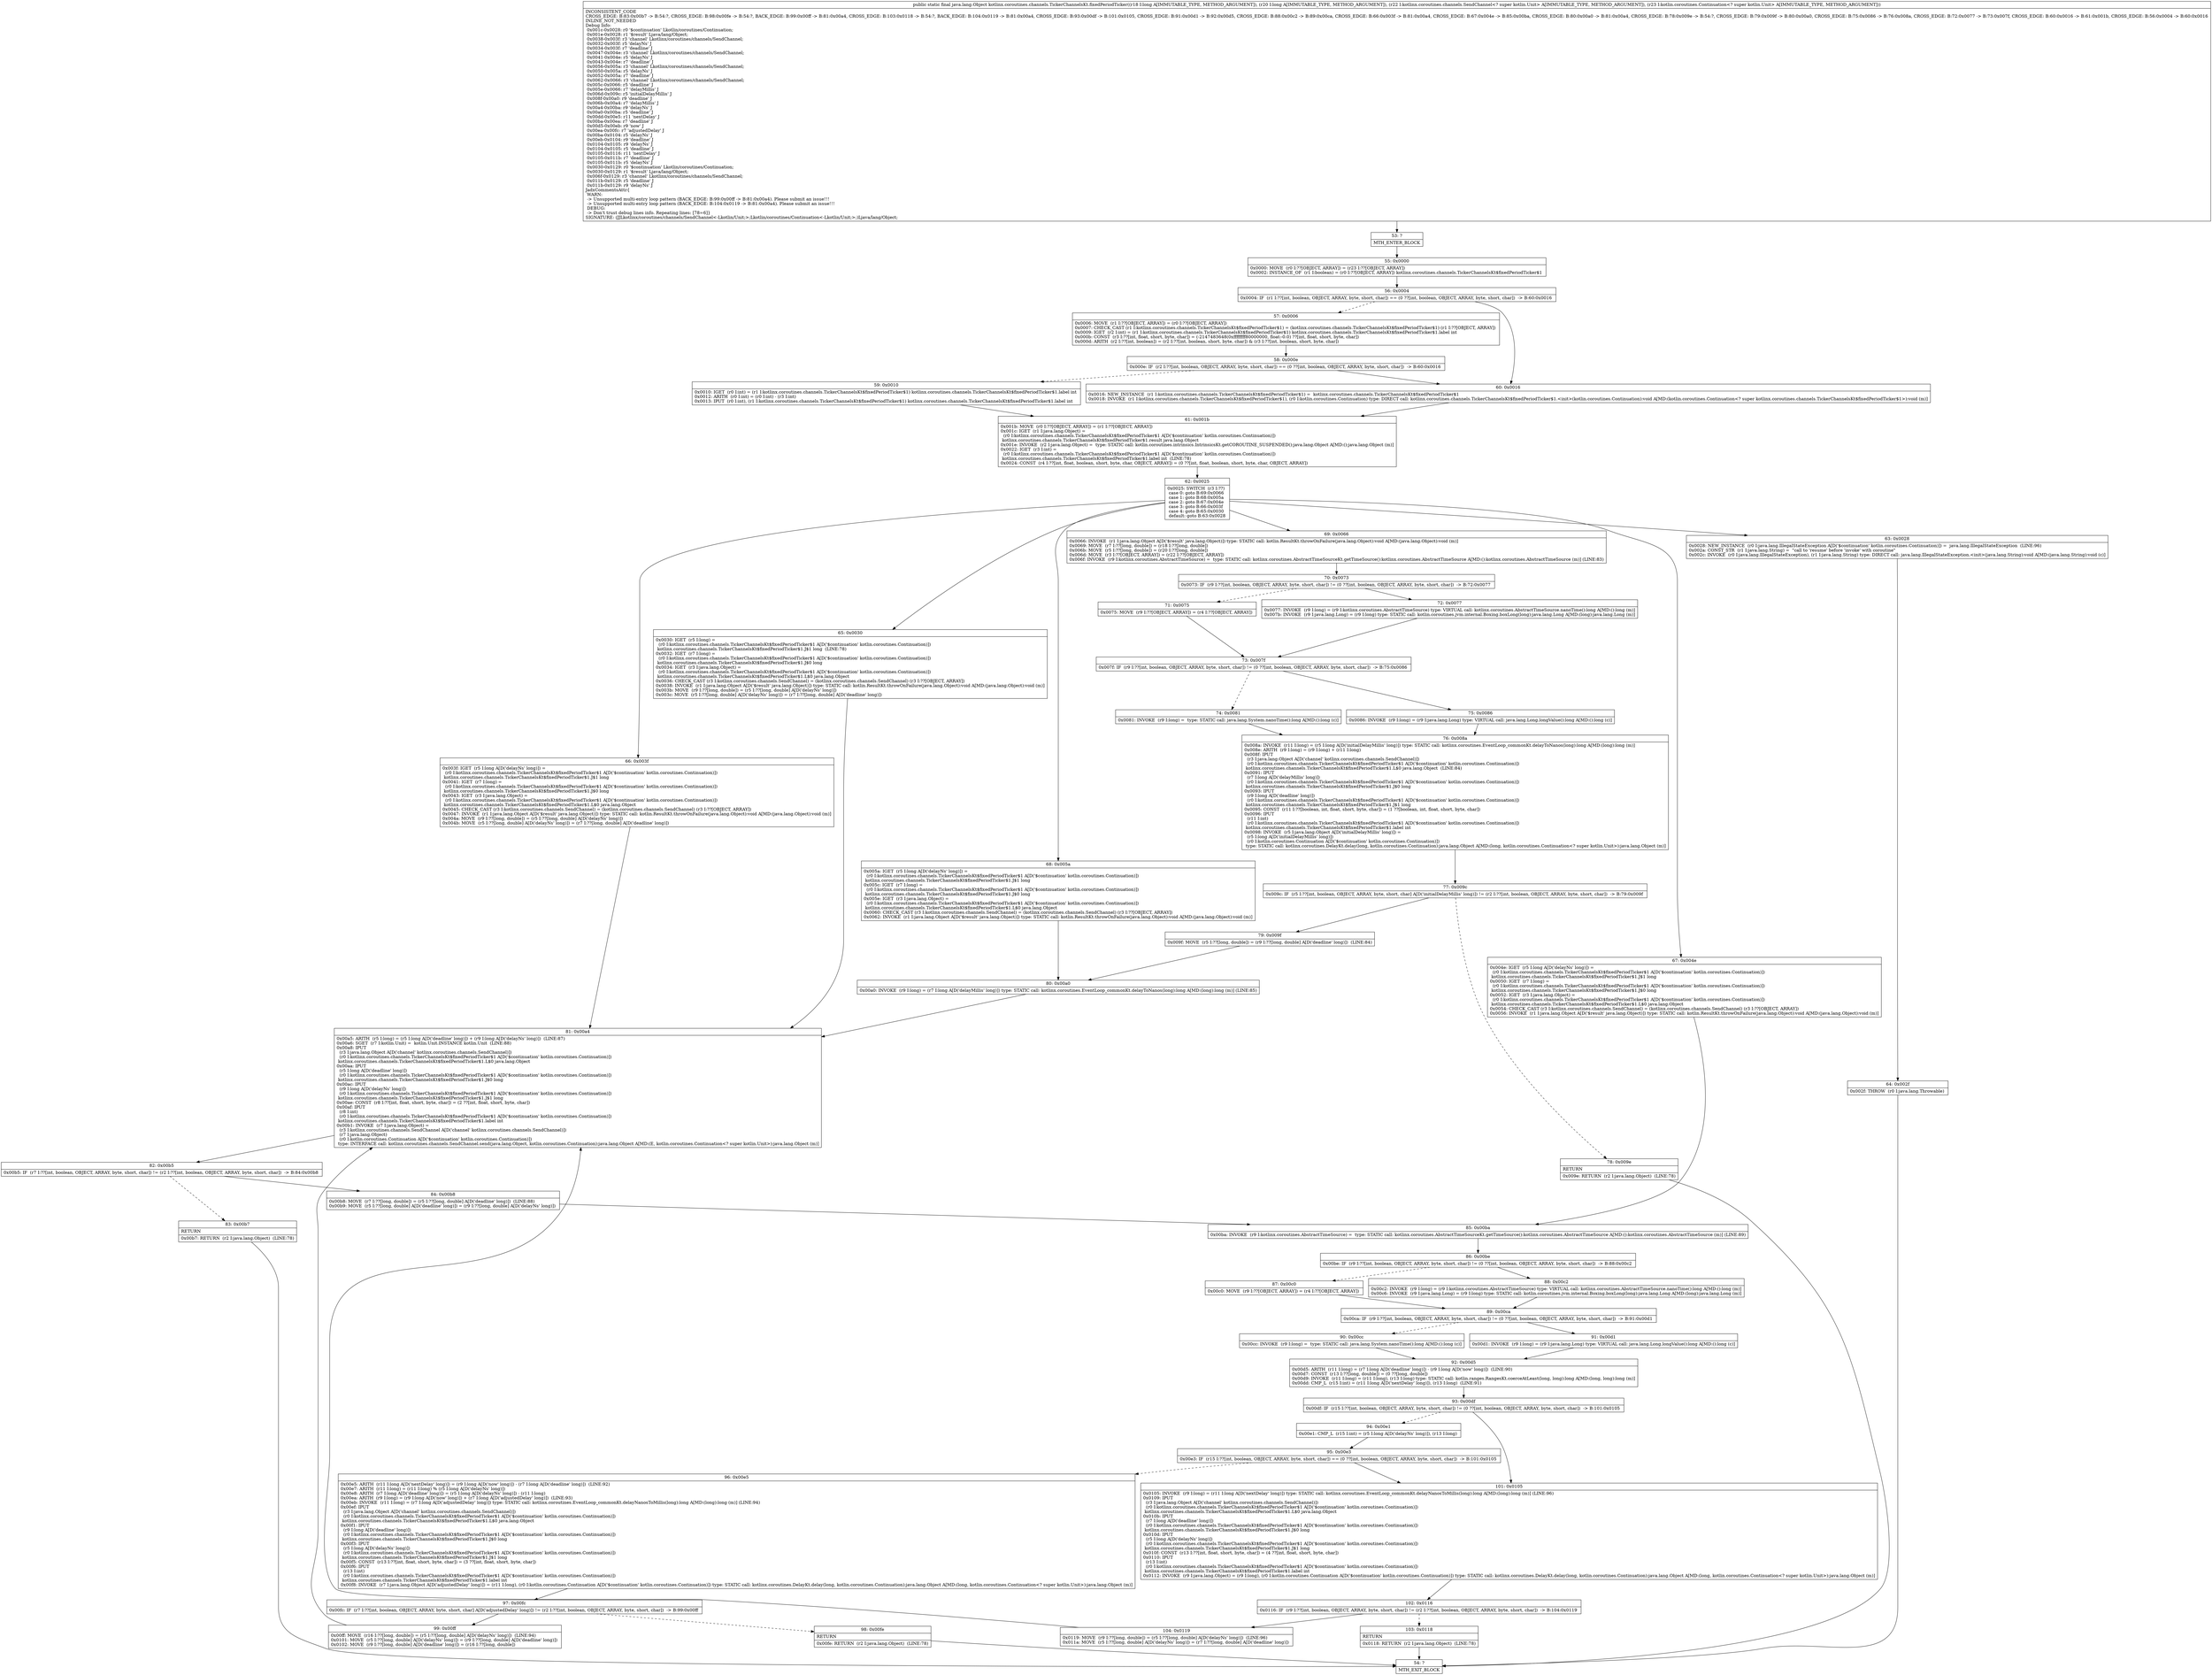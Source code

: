 digraph "CFG forkotlinx.coroutines.channels.TickerChannelsKt.fixedPeriodTicker(JJLkotlinx\/coroutines\/channels\/SendChannel;Lkotlin\/coroutines\/Continuation;)Ljava\/lang\/Object;" {
Node_53 [shape=record,label="{53\:\ ?|MTH_ENTER_BLOCK\l}"];
Node_55 [shape=record,label="{55\:\ 0x0000|0x0000: MOVE  (r0 I:??[OBJECT, ARRAY]) = (r23 I:??[OBJECT, ARRAY]) \l0x0002: INSTANCE_OF  (r1 I:boolean) = (r0 I:??[OBJECT, ARRAY]) kotlinx.coroutines.channels.TickerChannelsKt$fixedPeriodTicker$1 \l}"];
Node_56 [shape=record,label="{56\:\ 0x0004|0x0004: IF  (r1 I:??[int, boolean, OBJECT, ARRAY, byte, short, char]) == (0 ??[int, boolean, OBJECT, ARRAY, byte, short, char])  \-\> B:60:0x0016 \l}"];
Node_57 [shape=record,label="{57\:\ 0x0006|0x0006: MOVE  (r1 I:??[OBJECT, ARRAY]) = (r0 I:??[OBJECT, ARRAY]) \l0x0007: CHECK_CAST (r1 I:kotlinx.coroutines.channels.TickerChannelsKt$fixedPeriodTicker$1) = (kotlinx.coroutines.channels.TickerChannelsKt$fixedPeriodTicker$1) (r1 I:??[OBJECT, ARRAY]) \l0x0009: IGET  (r2 I:int) = (r1 I:kotlinx.coroutines.channels.TickerChannelsKt$fixedPeriodTicker$1) kotlinx.coroutines.channels.TickerChannelsKt$fixedPeriodTicker$1.label int \l0x000b: CONST  (r3 I:??[int, float, short, byte, char]) = (\-2147483648(0xffffffff80000000, float:\-0.0) ??[int, float, short, byte, char]) \l0x000d: ARITH  (r2 I:??[int, boolean]) = (r2 I:??[int, boolean, short, byte, char]) & (r3 I:??[int, boolean, short, byte, char]) \l}"];
Node_58 [shape=record,label="{58\:\ 0x000e|0x000e: IF  (r2 I:??[int, boolean, OBJECT, ARRAY, byte, short, char]) == (0 ??[int, boolean, OBJECT, ARRAY, byte, short, char])  \-\> B:60:0x0016 \l}"];
Node_59 [shape=record,label="{59\:\ 0x0010|0x0010: IGET  (r0 I:int) = (r1 I:kotlinx.coroutines.channels.TickerChannelsKt$fixedPeriodTicker$1) kotlinx.coroutines.channels.TickerChannelsKt$fixedPeriodTicker$1.label int \l0x0012: ARITH  (r0 I:int) = (r0 I:int) \- (r3 I:int) \l0x0013: IPUT  (r0 I:int), (r1 I:kotlinx.coroutines.channels.TickerChannelsKt$fixedPeriodTicker$1) kotlinx.coroutines.channels.TickerChannelsKt$fixedPeriodTicker$1.label int \l}"];
Node_61 [shape=record,label="{61\:\ 0x001b|0x001b: MOVE  (r0 I:??[OBJECT, ARRAY]) = (r1 I:??[OBJECT, ARRAY]) \l0x001c: IGET  (r1 I:java.lang.Object) = \l  (r0 I:kotlinx.coroutines.channels.TickerChannelsKt$fixedPeriodTicker$1 A[D('$continuation' kotlin.coroutines.Continuation)])\l kotlinx.coroutines.channels.TickerChannelsKt$fixedPeriodTicker$1.result java.lang.Object \l0x001e: INVOKE  (r2 I:java.lang.Object) =  type: STATIC call: kotlin.coroutines.intrinsics.IntrinsicsKt.getCOROUTINE_SUSPENDED():java.lang.Object A[MD:():java.lang.Object (m)]\l0x0022: IGET  (r3 I:int) = \l  (r0 I:kotlinx.coroutines.channels.TickerChannelsKt$fixedPeriodTicker$1 A[D('$continuation' kotlin.coroutines.Continuation)])\l kotlinx.coroutines.channels.TickerChannelsKt$fixedPeriodTicker$1.label int  (LINE:78)\l0x0024: CONST  (r4 I:??[int, float, boolean, short, byte, char, OBJECT, ARRAY]) = (0 ??[int, float, boolean, short, byte, char, OBJECT, ARRAY]) \l}"];
Node_62 [shape=record,label="{62\:\ 0x0025|0x0025: SWITCH  (r3 I:??)\l case 0: goto B:69:0x0066\l case 1: goto B:68:0x005a\l case 2: goto B:67:0x004e\l case 3: goto B:66:0x003f\l case 4: goto B:65:0x0030\l default: goto B:63:0x0028 \l}"];
Node_63 [shape=record,label="{63\:\ 0x0028|0x0028: NEW_INSTANCE  (r0 I:java.lang.IllegalStateException A[D('$continuation' kotlin.coroutines.Continuation)]) =  java.lang.IllegalStateException  (LINE:96)\l0x002a: CONST_STR  (r1 I:java.lang.String) =  \"call to 'resume' before 'invoke' with coroutine\" \l0x002c: INVOKE  (r0 I:java.lang.IllegalStateException), (r1 I:java.lang.String) type: DIRECT call: java.lang.IllegalStateException.\<init\>(java.lang.String):void A[MD:(java.lang.String):void (c)]\l}"];
Node_64 [shape=record,label="{64\:\ 0x002f|0x002f: THROW  (r0 I:java.lang.Throwable) \l}"];
Node_54 [shape=record,label="{54\:\ ?|MTH_EXIT_BLOCK\l}"];
Node_65 [shape=record,label="{65\:\ 0x0030|0x0030: IGET  (r5 I:long) = \l  (r0 I:kotlinx.coroutines.channels.TickerChannelsKt$fixedPeriodTicker$1 A[D('$continuation' kotlin.coroutines.Continuation)])\l kotlinx.coroutines.channels.TickerChannelsKt$fixedPeriodTicker$1.J$1 long  (LINE:78)\l0x0032: IGET  (r7 I:long) = \l  (r0 I:kotlinx.coroutines.channels.TickerChannelsKt$fixedPeriodTicker$1 A[D('$continuation' kotlin.coroutines.Continuation)])\l kotlinx.coroutines.channels.TickerChannelsKt$fixedPeriodTicker$1.J$0 long \l0x0034: IGET  (r3 I:java.lang.Object) = \l  (r0 I:kotlinx.coroutines.channels.TickerChannelsKt$fixedPeriodTicker$1 A[D('$continuation' kotlin.coroutines.Continuation)])\l kotlinx.coroutines.channels.TickerChannelsKt$fixedPeriodTicker$1.L$0 java.lang.Object \l0x0036: CHECK_CAST (r3 I:kotlinx.coroutines.channels.SendChannel) = (kotlinx.coroutines.channels.SendChannel) (r3 I:??[OBJECT, ARRAY]) \l0x0038: INVOKE  (r1 I:java.lang.Object A[D('$result' java.lang.Object)]) type: STATIC call: kotlin.ResultKt.throwOnFailure(java.lang.Object):void A[MD:(java.lang.Object):void (m)]\l0x003b: MOVE  (r9 I:??[long, double]) = (r5 I:??[long, double] A[D('delayNs' long)]) \l0x003c: MOVE  (r5 I:??[long, double] A[D('delayNs' long)]) = (r7 I:??[long, double] A[D('deadline' long)]) \l}"];
Node_81 [shape=record,label="{81\:\ 0x00a4|0x00a5: ARITH  (r5 I:long) = (r5 I:long A[D('deadline' long)]) + (r9 I:long A[D('delayNs' long)])  (LINE:87)\l0x00a6: SGET  (r7 I:kotlin.Unit) =  kotlin.Unit.INSTANCE kotlin.Unit  (LINE:88)\l0x00a8: IPUT  \l  (r3 I:java.lang.Object A[D('channel' kotlinx.coroutines.channels.SendChannel)])\l  (r0 I:kotlinx.coroutines.channels.TickerChannelsKt$fixedPeriodTicker$1 A[D('$continuation' kotlin.coroutines.Continuation)])\l kotlinx.coroutines.channels.TickerChannelsKt$fixedPeriodTicker$1.L$0 java.lang.Object \l0x00aa: IPUT  \l  (r5 I:long A[D('deadline' long)])\l  (r0 I:kotlinx.coroutines.channels.TickerChannelsKt$fixedPeriodTicker$1 A[D('$continuation' kotlin.coroutines.Continuation)])\l kotlinx.coroutines.channels.TickerChannelsKt$fixedPeriodTicker$1.J$0 long \l0x00ac: IPUT  \l  (r9 I:long A[D('delayNs' long)])\l  (r0 I:kotlinx.coroutines.channels.TickerChannelsKt$fixedPeriodTicker$1 A[D('$continuation' kotlin.coroutines.Continuation)])\l kotlinx.coroutines.channels.TickerChannelsKt$fixedPeriodTicker$1.J$1 long \l0x00ae: CONST  (r8 I:??[int, float, short, byte, char]) = (2 ??[int, float, short, byte, char]) \l0x00af: IPUT  \l  (r8 I:int)\l  (r0 I:kotlinx.coroutines.channels.TickerChannelsKt$fixedPeriodTicker$1 A[D('$continuation' kotlin.coroutines.Continuation)])\l kotlinx.coroutines.channels.TickerChannelsKt$fixedPeriodTicker$1.label int \l0x00b1: INVOKE  (r7 I:java.lang.Object) = \l  (r3 I:kotlinx.coroutines.channels.SendChannel A[D('channel' kotlinx.coroutines.channels.SendChannel)])\l  (r7 I:java.lang.Object)\l  (r0 I:kotlin.coroutines.Continuation A[D('$continuation' kotlin.coroutines.Continuation)])\l type: INTERFACE call: kotlinx.coroutines.channels.SendChannel.send(java.lang.Object, kotlin.coroutines.Continuation):java.lang.Object A[MD:(E, kotlin.coroutines.Continuation\<? super kotlin.Unit\>):java.lang.Object (m)]\l}"];
Node_82 [shape=record,label="{82\:\ 0x00b5|0x00b5: IF  (r7 I:??[int, boolean, OBJECT, ARRAY, byte, short, char]) != (r2 I:??[int, boolean, OBJECT, ARRAY, byte, short, char])  \-\> B:84:0x00b8 \l}"];
Node_83 [shape=record,label="{83\:\ 0x00b7|RETURN\l|0x00b7: RETURN  (r2 I:java.lang.Object)  (LINE:78)\l}"];
Node_84 [shape=record,label="{84\:\ 0x00b8|0x00b8: MOVE  (r7 I:??[long, double]) = (r5 I:??[long, double] A[D('deadline' long)])  (LINE:88)\l0x00b9: MOVE  (r5 I:??[long, double] A[D('deadline' long)]) = (r9 I:??[long, double] A[D('delayNs' long)]) \l}"];
Node_85 [shape=record,label="{85\:\ 0x00ba|0x00ba: INVOKE  (r9 I:kotlinx.coroutines.AbstractTimeSource) =  type: STATIC call: kotlinx.coroutines.AbstractTimeSourceKt.getTimeSource():kotlinx.coroutines.AbstractTimeSource A[MD:():kotlinx.coroutines.AbstractTimeSource (m)] (LINE:89)\l}"];
Node_86 [shape=record,label="{86\:\ 0x00be|0x00be: IF  (r9 I:??[int, boolean, OBJECT, ARRAY, byte, short, char]) != (0 ??[int, boolean, OBJECT, ARRAY, byte, short, char])  \-\> B:88:0x00c2 \l}"];
Node_87 [shape=record,label="{87\:\ 0x00c0|0x00c0: MOVE  (r9 I:??[OBJECT, ARRAY]) = (r4 I:??[OBJECT, ARRAY]) \l}"];
Node_89 [shape=record,label="{89\:\ 0x00ca|0x00ca: IF  (r9 I:??[int, boolean, OBJECT, ARRAY, byte, short, char]) != (0 ??[int, boolean, OBJECT, ARRAY, byte, short, char])  \-\> B:91:0x00d1 \l}"];
Node_90 [shape=record,label="{90\:\ 0x00cc|0x00cc: INVOKE  (r9 I:long) =  type: STATIC call: java.lang.System.nanoTime():long A[MD:():long (c)]\l}"];
Node_92 [shape=record,label="{92\:\ 0x00d5|0x00d5: ARITH  (r11 I:long) = (r7 I:long A[D('deadline' long)]) \- (r9 I:long A[D('now' long)])  (LINE:90)\l0x00d7: CONST  (r13 I:??[long, double]) = (0 ??[long, double]) \l0x00d9: INVOKE  (r11 I:long) = (r11 I:long), (r13 I:long) type: STATIC call: kotlin.ranges.RangesKt.coerceAtLeast(long, long):long A[MD:(long, long):long (m)]\l0x00dd: CMP_L  (r15 I:int) = (r11 I:long A[D('nextDelay' long)]), (r13 I:long)  (LINE:91)\l}"];
Node_93 [shape=record,label="{93\:\ 0x00df|0x00df: IF  (r15 I:??[int, boolean, OBJECT, ARRAY, byte, short, char]) != (0 ??[int, boolean, OBJECT, ARRAY, byte, short, char])  \-\> B:101:0x0105 \l}"];
Node_94 [shape=record,label="{94\:\ 0x00e1|0x00e1: CMP_L  (r15 I:int) = (r5 I:long A[D('delayNs' long)]), (r13 I:long) \l}"];
Node_95 [shape=record,label="{95\:\ 0x00e3|0x00e3: IF  (r15 I:??[int, boolean, OBJECT, ARRAY, byte, short, char]) == (0 ??[int, boolean, OBJECT, ARRAY, byte, short, char])  \-\> B:101:0x0105 \l}"];
Node_96 [shape=record,label="{96\:\ 0x00e5|0x00e5: ARITH  (r11 I:long A[D('nextDelay' long)]) = (r9 I:long A[D('now' long)]) \- (r7 I:long A[D('deadline' long)])  (LINE:92)\l0x00e7: ARITH  (r11 I:long) = (r11 I:long) % (r5 I:long A[D('delayNs' long)]) \l0x00e8: ARITH  (r7 I:long A[D('deadline' long)]) = (r5 I:long A[D('delayNs' long)]) \- (r11 I:long) \l0x00ea: ARITH  (r9 I:long) = (r9 I:long A[D('now' long)]) + (r7 I:long A[D('adjustedDelay' long)])  (LINE:93)\l0x00eb: INVOKE  (r11 I:long) = (r7 I:long A[D('adjustedDelay' long)]) type: STATIC call: kotlinx.coroutines.EventLoop_commonKt.delayNanosToMillis(long):long A[MD:(long):long (m)] (LINE:94)\l0x00ef: IPUT  \l  (r3 I:java.lang.Object A[D('channel' kotlinx.coroutines.channels.SendChannel)])\l  (r0 I:kotlinx.coroutines.channels.TickerChannelsKt$fixedPeriodTicker$1 A[D('$continuation' kotlin.coroutines.Continuation)])\l kotlinx.coroutines.channels.TickerChannelsKt$fixedPeriodTicker$1.L$0 java.lang.Object \l0x00f1: IPUT  \l  (r9 I:long A[D('deadline' long)])\l  (r0 I:kotlinx.coroutines.channels.TickerChannelsKt$fixedPeriodTicker$1 A[D('$continuation' kotlin.coroutines.Continuation)])\l kotlinx.coroutines.channels.TickerChannelsKt$fixedPeriodTicker$1.J$0 long \l0x00f3: IPUT  \l  (r5 I:long A[D('delayNs' long)])\l  (r0 I:kotlinx.coroutines.channels.TickerChannelsKt$fixedPeriodTicker$1 A[D('$continuation' kotlin.coroutines.Continuation)])\l kotlinx.coroutines.channels.TickerChannelsKt$fixedPeriodTicker$1.J$1 long \l0x00f5: CONST  (r13 I:??[int, float, short, byte, char]) = (3 ??[int, float, short, byte, char]) \l0x00f6: IPUT  \l  (r13 I:int)\l  (r0 I:kotlinx.coroutines.channels.TickerChannelsKt$fixedPeriodTicker$1 A[D('$continuation' kotlin.coroutines.Continuation)])\l kotlinx.coroutines.channels.TickerChannelsKt$fixedPeriodTicker$1.label int \l0x00f8: INVOKE  (r7 I:java.lang.Object A[D('adjustedDelay' long)]) = (r11 I:long), (r0 I:kotlin.coroutines.Continuation A[D('$continuation' kotlin.coroutines.Continuation)]) type: STATIC call: kotlinx.coroutines.DelayKt.delay(long, kotlin.coroutines.Continuation):java.lang.Object A[MD:(long, kotlin.coroutines.Continuation\<? super kotlin.Unit\>):java.lang.Object (m)]\l}"];
Node_97 [shape=record,label="{97\:\ 0x00fc|0x00fc: IF  (r7 I:??[int, boolean, OBJECT, ARRAY, byte, short, char] A[D('adjustedDelay' long)]) != (r2 I:??[int, boolean, OBJECT, ARRAY, byte, short, char])  \-\> B:99:0x00ff \l}"];
Node_98 [shape=record,label="{98\:\ 0x00fe|RETURN\l|0x00fe: RETURN  (r2 I:java.lang.Object)  (LINE:78)\l}"];
Node_99 [shape=record,label="{99\:\ 0x00ff|0x00ff: MOVE  (r16 I:??[long, double]) = (r5 I:??[long, double] A[D('delayNs' long)])  (LINE:94)\l0x0101: MOVE  (r5 I:??[long, double] A[D('delayNs' long)]) = (r9 I:??[long, double] A[D('deadline' long)]) \l0x0102: MOVE  (r9 I:??[long, double] A[D('deadline' long)]) = (r16 I:??[long, double]) \l}"];
Node_101 [shape=record,label="{101\:\ 0x0105|0x0105: INVOKE  (r9 I:long) = (r11 I:long A[D('nextDelay' long)]) type: STATIC call: kotlinx.coroutines.EventLoop_commonKt.delayNanosToMillis(long):long A[MD:(long):long (m)] (LINE:96)\l0x0109: IPUT  \l  (r3 I:java.lang.Object A[D('channel' kotlinx.coroutines.channels.SendChannel)])\l  (r0 I:kotlinx.coroutines.channels.TickerChannelsKt$fixedPeriodTicker$1 A[D('$continuation' kotlin.coroutines.Continuation)])\l kotlinx.coroutines.channels.TickerChannelsKt$fixedPeriodTicker$1.L$0 java.lang.Object \l0x010b: IPUT  \l  (r7 I:long A[D('deadline' long)])\l  (r0 I:kotlinx.coroutines.channels.TickerChannelsKt$fixedPeriodTicker$1 A[D('$continuation' kotlin.coroutines.Continuation)])\l kotlinx.coroutines.channels.TickerChannelsKt$fixedPeriodTicker$1.J$0 long \l0x010d: IPUT  \l  (r5 I:long A[D('delayNs' long)])\l  (r0 I:kotlinx.coroutines.channels.TickerChannelsKt$fixedPeriodTicker$1 A[D('$continuation' kotlin.coroutines.Continuation)])\l kotlinx.coroutines.channels.TickerChannelsKt$fixedPeriodTicker$1.J$1 long \l0x010f: CONST  (r13 I:??[int, float, short, byte, char]) = (4 ??[int, float, short, byte, char]) \l0x0110: IPUT  \l  (r13 I:int)\l  (r0 I:kotlinx.coroutines.channels.TickerChannelsKt$fixedPeriodTicker$1 A[D('$continuation' kotlin.coroutines.Continuation)])\l kotlinx.coroutines.channels.TickerChannelsKt$fixedPeriodTicker$1.label int \l0x0112: INVOKE  (r9 I:java.lang.Object) = (r9 I:long), (r0 I:kotlin.coroutines.Continuation A[D('$continuation' kotlin.coroutines.Continuation)]) type: STATIC call: kotlinx.coroutines.DelayKt.delay(long, kotlin.coroutines.Continuation):java.lang.Object A[MD:(long, kotlin.coroutines.Continuation\<? super kotlin.Unit\>):java.lang.Object (m)]\l}"];
Node_102 [shape=record,label="{102\:\ 0x0116|0x0116: IF  (r9 I:??[int, boolean, OBJECT, ARRAY, byte, short, char]) != (r2 I:??[int, boolean, OBJECT, ARRAY, byte, short, char])  \-\> B:104:0x0119 \l}"];
Node_103 [shape=record,label="{103\:\ 0x0118|RETURN\l|0x0118: RETURN  (r2 I:java.lang.Object)  (LINE:78)\l}"];
Node_104 [shape=record,label="{104\:\ 0x0119|0x0119: MOVE  (r9 I:??[long, double]) = (r5 I:??[long, double] A[D('delayNs' long)])  (LINE:96)\l0x011a: MOVE  (r5 I:??[long, double] A[D('delayNs' long)]) = (r7 I:??[long, double] A[D('deadline' long)]) \l}"];
Node_91 [shape=record,label="{91\:\ 0x00d1|0x00d1: INVOKE  (r9 I:long) = (r9 I:java.lang.Long) type: VIRTUAL call: java.lang.Long.longValue():long A[MD:():long (c)]\l}"];
Node_88 [shape=record,label="{88\:\ 0x00c2|0x00c2: INVOKE  (r9 I:long) = (r9 I:kotlinx.coroutines.AbstractTimeSource) type: VIRTUAL call: kotlinx.coroutines.AbstractTimeSource.nanoTime():long A[MD:():long (m)]\l0x00c6: INVOKE  (r9 I:java.lang.Long) = (r9 I:long) type: STATIC call: kotlin.coroutines.jvm.internal.Boxing.boxLong(long):java.lang.Long A[MD:(long):java.lang.Long (m)]\l}"];
Node_66 [shape=record,label="{66\:\ 0x003f|0x003f: IGET  (r5 I:long A[D('delayNs' long)]) = \l  (r0 I:kotlinx.coroutines.channels.TickerChannelsKt$fixedPeriodTicker$1 A[D('$continuation' kotlin.coroutines.Continuation)])\l kotlinx.coroutines.channels.TickerChannelsKt$fixedPeriodTicker$1.J$1 long \l0x0041: IGET  (r7 I:long) = \l  (r0 I:kotlinx.coroutines.channels.TickerChannelsKt$fixedPeriodTicker$1 A[D('$continuation' kotlin.coroutines.Continuation)])\l kotlinx.coroutines.channels.TickerChannelsKt$fixedPeriodTicker$1.J$0 long \l0x0043: IGET  (r3 I:java.lang.Object) = \l  (r0 I:kotlinx.coroutines.channels.TickerChannelsKt$fixedPeriodTicker$1 A[D('$continuation' kotlin.coroutines.Continuation)])\l kotlinx.coroutines.channels.TickerChannelsKt$fixedPeriodTicker$1.L$0 java.lang.Object \l0x0045: CHECK_CAST (r3 I:kotlinx.coroutines.channels.SendChannel) = (kotlinx.coroutines.channels.SendChannel) (r3 I:??[OBJECT, ARRAY]) \l0x0047: INVOKE  (r1 I:java.lang.Object A[D('$result' java.lang.Object)]) type: STATIC call: kotlin.ResultKt.throwOnFailure(java.lang.Object):void A[MD:(java.lang.Object):void (m)]\l0x004a: MOVE  (r9 I:??[long, double]) = (r5 I:??[long, double] A[D('delayNs' long)]) \l0x004b: MOVE  (r5 I:??[long, double] A[D('delayNs' long)]) = (r7 I:??[long, double] A[D('deadline' long)]) \l}"];
Node_67 [shape=record,label="{67\:\ 0x004e|0x004e: IGET  (r5 I:long A[D('delayNs' long)]) = \l  (r0 I:kotlinx.coroutines.channels.TickerChannelsKt$fixedPeriodTicker$1 A[D('$continuation' kotlin.coroutines.Continuation)])\l kotlinx.coroutines.channels.TickerChannelsKt$fixedPeriodTicker$1.J$1 long \l0x0050: IGET  (r7 I:long) = \l  (r0 I:kotlinx.coroutines.channels.TickerChannelsKt$fixedPeriodTicker$1 A[D('$continuation' kotlin.coroutines.Continuation)])\l kotlinx.coroutines.channels.TickerChannelsKt$fixedPeriodTicker$1.J$0 long \l0x0052: IGET  (r3 I:java.lang.Object) = \l  (r0 I:kotlinx.coroutines.channels.TickerChannelsKt$fixedPeriodTicker$1 A[D('$continuation' kotlin.coroutines.Continuation)])\l kotlinx.coroutines.channels.TickerChannelsKt$fixedPeriodTicker$1.L$0 java.lang.Object \l0x0054: CHECK_CAST (r3 I:kotlinx.coroutines.channels.SendChannel) = (kotlinx.coroutines.channels.SendChannel) (r3 I:??[OBJECT, ARRAY]) \l0x0056: INVOKE  (r1 I:java.lang.Object A[D('$result' java.lang.Object)]) type: STATIC call: kotlin.ResultKt.throwOnFailure(java.lang.Object):void A[MD:(java.lang.Object):void (m)]\l}"];
Node_68 [shape=record,label="{68\:\ 0x005a|0x005a: IGET  (r5 I:long A[D('delayNs' long)]) = \l  (r0 I:kotlinx.coroutines.channels.TickerChannelsKt$fixedPeriodTicker$1 A[D('$continuation' kotlin.coroutines.Continuation)])\l kotlinx.coroutines.channels.TickerChannelsKt$fixedPeriodTicker$1.J$1 long \l0x005c: IGET  (r7 I:long) = \l  (r0 I:kotlinx.coroutines.channels.TickerChannelsKt$fixedPeriodTicker$1 A[D('$continuation' kotlin.coroutines.Continuation)])\l kotlinx.coroutines.channels.TickerChannelsKt$fixedPeriodTicker$1.J$0 long \l0x005e: IGET  (r3 I:java.lang.Object) = \l  (r0 I:kotlinx.coroutines.channels.TickerChannelsKt$fixedPeriodTicker$1 A[D('$continuation' kotlin.coroutines.Continuation)])\l kotlinx.coroutines.channels.TickerChannelsKt$fixedPeriodTicker$1.L$0 java.lang.Object \l0x0060: CHECK_CAST (r3 I:kotlinx.coroutines.channels.SendChannel) = (kotlinx.coroutines.channels.SendChannel) (r3 I:??[OBJECT, ARRAY]) \l0x0062: INVOKE  (r1 I:java.lang.Object A[D('$result' java.lang.Object)]) type: STATIC call: kotlin.ResultKt.throwOnFailure(java.lang.Object):void A[MD:(java.lang.Object):void (m)]\l}"];
Node_80 [shape=record,label="{80\:\ 0x00a0|0x00a0: INVOKE  (r9 I:long) = (r7 I:long A[D('delayMillis' long)]) type: STATIC call: kotlinx.coroutines.EventLoop_commonKt.delayToNanos(long):long A[MD:(long):long (m)] (LINE:85)\l}"];
Node_69 [shape=record,label="{69\:\ 0x0066|0x0066: INVOKE  (r1 I:java.lang.Object A[D('$result' java.lang.Object)]) type: STATIC call: kotlin.ResultKt.throwOnFailure(java.lang.Object):void A[MD:(java.lang.Object):void (m)]\l0x0069: MOVE  (r7 I:??[long, double]) = (r18 I:??[long, double]) \l0x006b: MOVE  (r5 I:??[long, double]) = (r20 I:??[long, double]) \l0x006d: MOVE  (r3 I:??[OBJECT, ARRAY]) = (r22 I:??[OBJECT, ARRAY]) \l0x006f: INVOKE  (r9 I:kotlinx.coroutines.AbstractTimeSource) =  type: STATIC call: kotlinx.coroutines.AbstractTimeSourceKt.getTimeSource():kotlinx.coroutines.AbstractTimeSource A[MD:():kotlinx.coroutines.AbstractTimeSource (m)] (LINE:83)\l}"];
Node_70 [shape=record,label="{70\:\ 0x0073|0x0073: IF  (r9 I:??[int, boolean, OBJECT, ARRAY, byte, short, char]) != (0 ??[int, boolean, OBJECT, ARRAY, byte, short, char])  \-\> B:72:0x0077 \l}"];
Node_71 [shape=record,label="{71\:\ 0x0075|0x0075: MOVE  (r9 I:??[OBJECT, ARRAY]) = (r4 I:??[OBJECT, ARRAY]) \l}"];
Node_73 [shape=record,label="{73\:\ 0x007f|0x007f: IF  (r9 I:??[int, boolean, OBJECT, ARRAY, byte, short, char]) != (0 ??[int, boolean, OBJECT, ARRAY, byte, short, char])  \-\> B:75:0x0086 \l}"];
Node_74 [shape=record,label="{74\:\ 0x0081|0x0081: INVOKE  (r9 I:long) =  type: STATIC call: java.lang.System.nanoTime():long A[MD:():long (c)]\l}"];
Node_76 [shape=record,label="{76\:\ 0x008a|0x008a: INVOKE  (r11 I:long) = (r5 I:long A[D('initialDelayMillis' long)]) type: STATIC call: kotlinx.coroutines.EventLoop_commonKt.delayToNanos(long):long A[MD:(long):long (m)]\l0x008e: ARITH  (r9 I:long) = (r9 I:long) + (r11 I:long) \l0x008f: IPUT  \l  (r3 I:java.lang.Object A[D('channel' kotlinx.coroutines.channels.SendChannel)])\l  (r0 I:kotlinx.coroutines.channels.TickerChannelsKt$fixedPeriodTicker$1 A[D('$continuation' kotlin.coroutines.Continuation)])\l kotlinx.coroutines.channels.TickerChannelsKt$fixedPeriodTicker$1.L$0 java.lang.Object  (LINE:84)\l0x0091: IPUT  \l  (r7 I:long A[D('delayMillis' long)])\l  (r0 I:kotlinx.coroutines.channels.TickerChannelsKt$fixedPeriodTicker$1 A[D('$continuation' kotlin.coroutines.Continuation)])\l kotlinx.coroutines.channels.TickerChannelsKt$fixedPeriodTicker$1.J$0 long \l0x0093: IPUT  \l  (r9 I:long A[D('deadline' long)])\l  (r0 I:kotlinx.coroutines.channels.TickerChannelsKt$fixedPeriodTicker$1 A[D('$continuation' kotlin.coroutines.Continuation)])\l kotlinx.coroutines.channels.TickerChannelsKt$fixedPeriodTicker$1.J$1 long \l0x0095: CONST  (r11 I:??[boolean, int, float, short, byte, char]) = (1 ??[boolean, int, float, short, byte, char]) \l0x0096: IPUT  \l  (r11 I:int)\l  (r0 I:kotlinx.coroutines.channels.TickerChannelsKt$fixedPeriodTicker$1 A[D('$continuation' kotlin.coroutines.Continuation)])\l kotlinx.coroutines.channels.TickerChannelsKt$fixedPeriodTicker$1.label int \l0x0098: INVOKE  (r5 I:java.lang.Object A[D('initialDelayMillis' long)]) = \l  (r5 I:long A[D('initialDelayMillis' long)])\l  (r0 I:kotlin.coroutines.Continuation A[D('$continuation' kotlin.coroutines.Continuation)])\l type: STATIC call: kotlinx.coroutines.DelayKt.delay(long, kotlin.coroutines.Continuation):java.lang.Object A[MD:(long, kotlin.coroutines.Continuation\<? super kotlin.Unit\>):java.lang.Object (m)]\l}"];
Node_77 [shape=record,label="{77\:\ 0x009c|0x009c: IF  (r5 I:??[int, boolean, OBJECT, ARRAY, byte, short, char] A[D('initialDelayMillis' long)]) != (r2 I:??[int, boolean, OBJECT, ARRAY, byte, short, char])  \-\> B:79:0x009f \l}"];
Node_78 [shape=record,label="{78\:\ 0x009e|RETURN\l|0x009e: RETURN  (r2 I:java.lang.Object)  (LINE:78)\l}"];
Node_79 [shape=record,label="{79\:\ 0x009f|0x009f: MOVE  (r5 I:??[long, double]) = (r9 I:??[long, double] A[D('deadline' long)])  (LINE:84)\l}"];
Node_75 [shape=record,label="{75\:\ 0x0086|0x0086: INVOKE  (r9 I:long) = (r9 I:java.lang.Long) type: VIRTUAL call: java.lang.Long.longValue():long A[MD:():long (c)]\l}"];
Node_72 [shape=record,label="{72\:\ 0x0077|0x0077: INVOKE  (r9 I:long) = (r9 I:kotlinx.coroutines.AbstractTimeSource) type: VIRTUAL call: kotlinx.coroutines.AbstractTimeSource.nanoTime():long A[MD:():long (m)]\l0x007b: INVOKE  (r9 I:java.lang.Long) = (r9 I:long) type: STATIC call: kotlin.coroutines.jvm.internal.Boxing.boxLong(long):java.lang.Long A[MD:(long):java.lang.Long (m)]\l}"];
Node_60 [shape=record,label="{60\:\ 0x0016|0x0016: NEW_INSTANCE  (r1 I:kotlinx.coroutines.channels.TickerChannelsKt$fixedPeriodTicker$1) =  kotlinx.coroutines.channels.TickerChannelsKt$fixedPeriodTicker$1 \l0x0018: INVOKE  (r1 I:kotlinx.coroutines.channels.TickerChannelsKt$fixedPeriodTicker$1), (r0 I:kotlin.coroutines.Continuation) type: DIRECT call: kotlinx.coroutines.channels.TickerChannelsKt$fixedPeriodTicker$1.\<init\>(kotlin.coroutines.Continuation):void A[MD:(kotlin.coroutines.Continuation\<? super kotlinx.coroutines.channels.TickerChannelsKt$fixedPeriodTicker$1\>):void (m)]\l}"];
MethodNode[shape=record,label="{public static final java.lang.Object kotlinx.coroutines.channels.TickerChannelsKt.fixedPeriodTicker((r18 I:long A[IMMUTABLE_TYPE, METHOD_ARGUMENT]), (r20 I:long A[IMMUTABLE_TYPE, METHOD_ARGUMENT]), (r22 I:kotlinx.coroutines.channels.SendChannel\<? super kotlin.Unit\> A[IMMUTABLE_TYPE, METHOD_ARGUMENT]), (r23 I:kotlin.coroutines.Continuation\<? super kotlin.Unit\> A[IMMUTABLE_TYPE, METHOD_ARGUMENT]))  | INCONSISTENT_CODE\lCROSS_EDGE: B:83:0x00b7 \-\> B:54:?, CROSS_EDGE: B:98:0x00fe \-\> B:54:?, BACK_EDGE: B:99:0x00ff \-\> B:81:0x00a4, CROSS_EDGE: B:103:0x0118 \-\> B:54:?, BACK_EDGE: B:104:0x0119 \-\> B:81:0x00a4, CROSS_EDGE: B:93:0x00df \-\> B:101:0x0105, CROSS_EDGE: B:91:0x00d1 \-\> B:92:0x00d5, CROSS_EDGE: B:88:0x00c2 \-\> B:89:0x00ca, CROSS_EDGE: B:66:0x003f \-\> B:81:0x00a4, CROSS_EDGE: B:67:0x004e \-\> B:85:0x00ba, CROSS_EDGE: B:80:0x00a0 \-\> B:81:0x00a4, CROSS_EDGE: B:78:0x009e \-\> B:54:?, CROSS_EDGE: B:79:0x009f \-\> B:80:0x00a0, CROSS_EDGE: B:75:0x0086 \-\> B:76:0x008a, CROSS_EDGE: B:72:0x0077 \-\> B:73:0x007f, CROSS_EDGE: B:60:0x0016 \-\> B:61:0x001b, CROSS_EDGE: B:56:0x0004 \-\> B:60:0x0016\lINLINE_NOT_NEEDED\lDebug Info:\l  0x001c\-0x0028: r0 '$continuation' Lkotlin\/coroutines\/Continuation;\l  0x001e\-0x0028: r1 '$result' Ljava\/lang\/Object;\l  0x0038\-0x003f: r3 'channel' Lkotlinx\/coroutines\/channels\/SendChannel;\l  0x0032\-0x003f: r5 'delayNs' J\l  0x0034\-0x003f: r7 'deadline' J\l  0x0047\-0x004e: r3 'channel' Lkotlinx\/coroutines\/channels\/SendChannel;\l  0x0041\-0x004e: r5 'delayNs' J\l  0x0043\-0x004e: r7 'deadline' J\l  0x0056\-0x005a: r3 'channel' Lkotlinx\/coroutines\/channels\/SendChannel;\l  0x0050\-0x005a: r5 'delayNs' J\l  0x0052\-0x005a: r7 'deadline' J\l  0x0062\-0x0066: r3 'channel' Lkotlinx\/coroutines\/channels\/SendChannel;\l  0x005c\-0x0066: r5 'deadline' J\l  0x005e\-0x0066: r7 'delayMillis' J\l  0x006d\-0x009c: r5 'initialDelayMillis' J\l  0x008f\-0x00a0: r9 'deadline' J\l  0x006b\-0x00a4: r7 'delayMillis' J\l  0x00a4\-0x00ba: r9 'delayNs' J\l  0x00a0\-0x00ba: r5 'deadline' J\l  0x00dd\-0x00e5: r11 'nextDelay' J\l  0x00ba\-0x00ea: r7 'deadline' J\l  0x00d5\-0x00eb: r9 'now' J\l  0x00ea\-0x00fc: r7 'adjustedDelay' J\l  0x00ba\-0x0104: r5 'delayNs' J\l  0x00eb\-0x0104: r9 'deadline' J\l  0x0104\-0x0105: r9 'delayNs' J\l  0x0104\-0x0105: r5 'deadline' J\l  0x0105\-0x0116: r11 'nextDelay' J\l  0x0105\-0x011b: r7 'deadline' J\l  0x0105\-0x011b: r5 'delayNs' J\l  0x0030\-0x0129: r0 '$continuation' Lkotlin\/coroutines\/Continuation;\l  0x0030\-0x0129: r1 '$result' Ljava\/lang\/Object;\l  0x006f\-0x0129: r3 'channel' Lkotlinx\/coroutines\/channels\/SendChannel;\l  0x011b\-0x0129: r5 'deadline' J\l  0x011b\-0x0129: r9 'delayNs' J\lJadxCommentsAttr\{\l WARN: \l \-\> Unsupported multi\-entry loop pattern (BACK_EDGE: B:99:0x00ff \-\> B:81:0x00a4). Please submit an issue!!!\l \-\> Unsupported multi\-entry loop pattern (BACK_EDGE: B:104:0x0119 \-\> B:81:0x00a4). Please submit an issue!!!\l DEBUG: \l \-\> Don't trust debug lines info. Repeating lines: [78=6]\}\lSIGNATURE: (JJLkotlinx\/coroutines\/channels\/SendChannel\<\-Lkotlin\/Unit;\>;Lkotlin\/coroutines\/Continuation\<\-Lkotlin\/Unit;\>;)Ljava\/lang\/Object;\l}"];
MethodNode -> Node_53;Node_53 -> Node_55;
Node_55 -> Node_56;
Node_56 -> Node_57[style=dashed];
Node_56 -> Node_60;
Node_57 -> Node_58;
Node_58 -> Node_59[style=dashed];
Node_58 -> Node_60;
Node_59 -> Node_61;
Node_61 -> Node_62;
Node_62 -> Node_63;
Node_62 -> Node_65;
Node_62 -> Node_66;
Node_62 -> Node_67;
Node_62 -> Node_68;
Node_62 -> Node_69;
Node_63 -> Node_64;
Node_64 -> Node_54;
Node_65 -> Node_81;
Node_81 -> Node_82;
Node_82 -> Node_83[style=dashed];
Node_82 -> Node_84;
Node_83 -> Node_54;
Node_84 -> Node_85;
Node_85 -> Node_86;
Node_86 -> Node_87[style=dashed];
Node_86 -> Node_88;
Node_87 -> Node_89;
Node_89 -> Node_90[style=dashed];
Node_89 -> Node_91;
Node_90 -> Node_92;
Node_92 -> Node_93;
Node_93 -> Node_94[style=dashed];
Node_93 -> Node_101;
Node_94 -> Node_95;
Node_95 -> Node_96[style=dashed];
Node_95 -> Node_101;
Node_96 -> Node_97;
Node_97 -> Node_98[style=dashed];
Node_97 -> Node_99;
Node_98 -> Node_54;
Node_99 -> Node_81;
Node_101 -> Node_102;
Node_102 -> Node_103[style=dashed];
Node_102 -> Node_104;
Node_103 -> Node_54;
Node_104 -> Node_81;
Node_91 -> Node_92;
Node_88 -> Node_89;
Node_66 -> Node_81;
Node_67 -> Node_85;
Node_68 -> Node_80;
Node_80 -> Node_81;
Node_69 -> Node_70;
Node_70 -> Node_71[style=dashed];
Node_70 -> Node_72;
Node_71 -> Node_73;
Node_73 -> Node_74[style=dashed];
Node_73 -> Node_75;
Node_74 -> Node_76;
Node_76 -> Node_77;
Node_77 -> Node_78[style=dashed];
Node_77 -> Node_79;
Node_78 -> Node_54;
Node_79 -> Node_80;
Node_75 -> Node_76;
Node_72 -> Node_73;
Node_60 -> Node_61;
}

